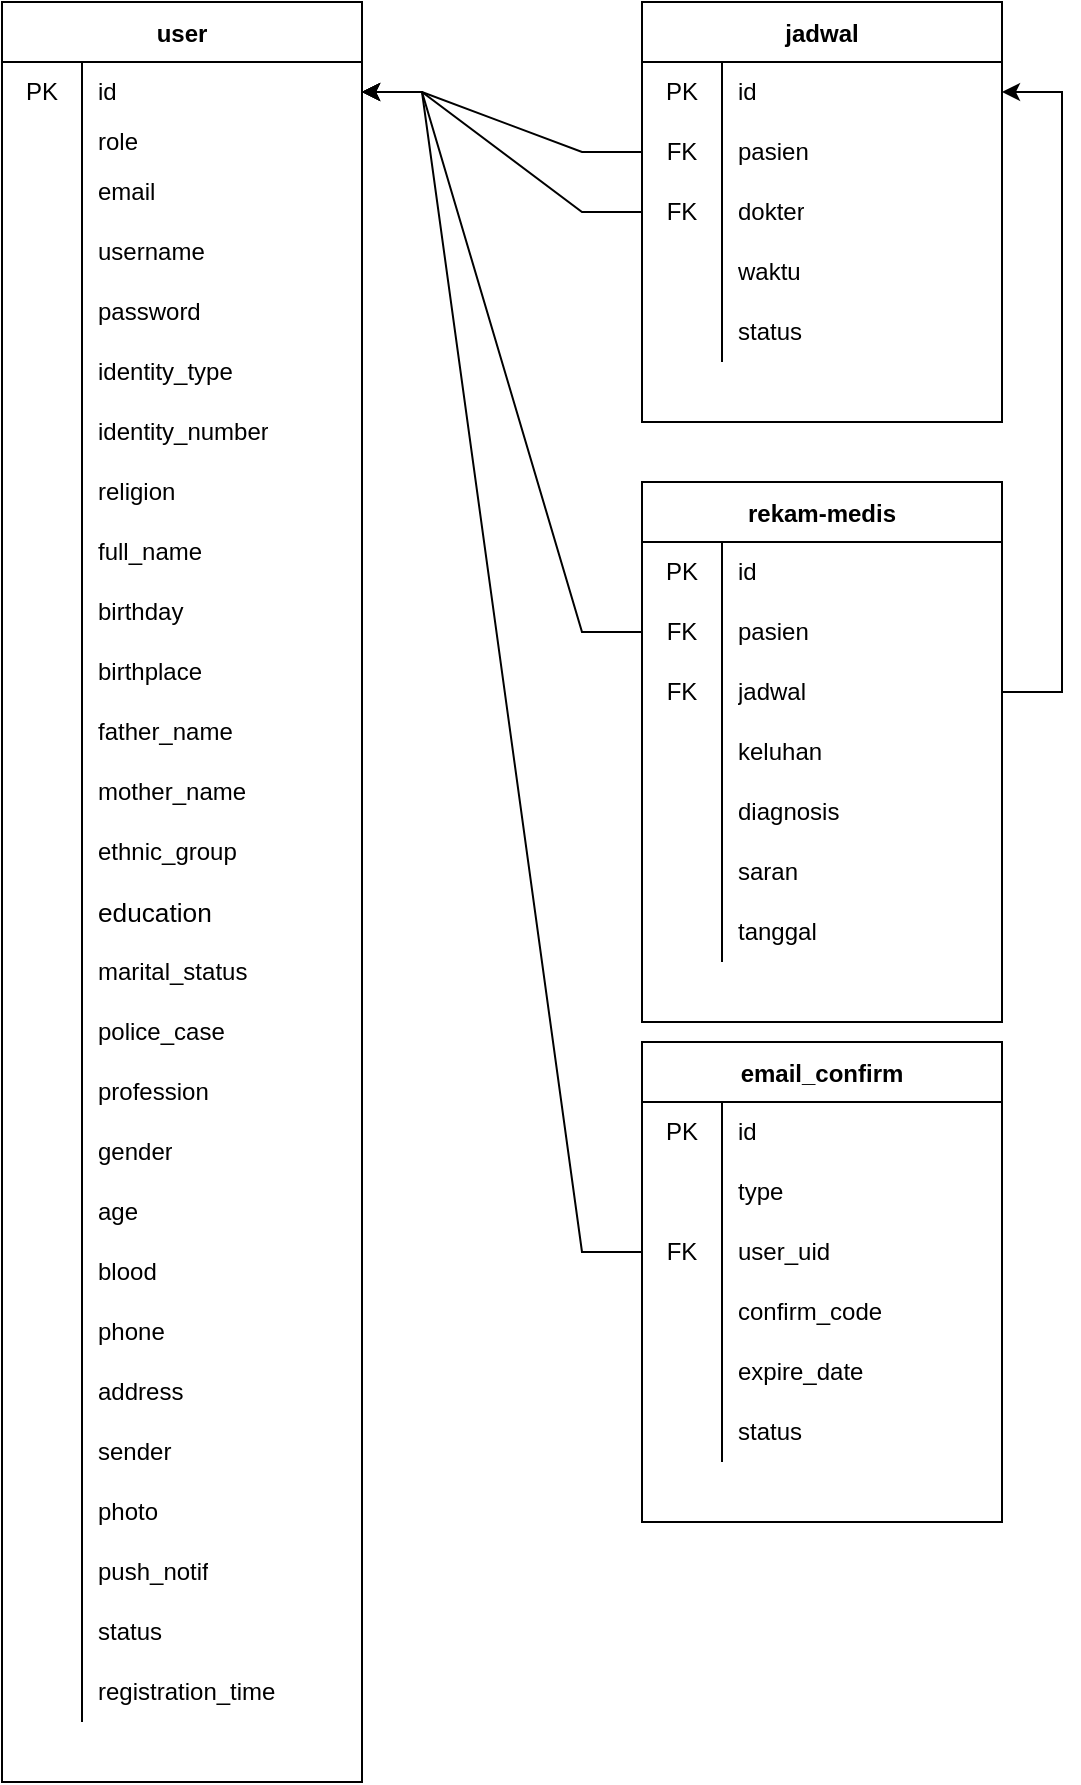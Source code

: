 <mxfile version="16.4.0" type="device"><diagram id="NT12IjGhbpeOeE81mf4J" name="Page-1"><mxGraphModel dx="1021" dy="651" grid="1" gridSize="10" guides="1" tooltips="1" connect="1" arrows="1" fold="1" page="1" pageScale="1" pageWidth="850" pageHeight="1100" math="0" shadow="0"><root><mxCell id="0"/><mxCell id="1" parent="0"/><mxCell id="s1ArPprqVJoDl5aIZQCd-1" value="user" style="shape=table;startSize=30;container=1;collapsible=0;childLayout=tableLayout;fixedRows=1;rowLines=0;fontStyle=1;" vertex="1" parent="1"><mxGeometry x="40" y="40" width="180" height="890" as="geometry"/></mxCell><mxCell id="s1ArPprqVJoDl5aIZQCd-2" value="" style="shape=tableRow;horizontal=0;startSize=0;swimlaneHead=0;swimlaneBody=0;top=0;left=0;bottom=0;right=0;collapsible=0;dropTarget=0;fillColor=none;points=[[0,0.5],[1,0.5]];portConstraint=eastwest;" vertex="1" parent="s1ArPprqVJoDl5aIZQCd-1"><mxGeometry y="30" width="180" height="30" as="geometry"/></mxCell><mxCell id="s1ArPprqVJoDl5aIZQCd-3" value="PK" style="shape=partialRectangle;html=1;whiteSpace=wrap;connectable=0;fillColor=none;top=0;left=0;bottom=0;right=0;overflow=hidden;pointerEvents=1;" vertex="1" parent="s1ArPprqVJoDl5aIZQCd-2"><mxGeometry width="40" height="30" as="geometry"><mxRectangle width="40" height="30" as="alternateBounds"/></mxGeometry></mxCell><mxCell id="s1ArPprqVJoDl5aIZQCd-4" value="id" style="shape=partialRectangle;html=1;whiteSpace=wrap;connectable=0;fillColor=none;top=0;left=0;bottom=0;right=0;align=left;spacingLeft=6;overflow=hidden;" vertex="1" parent="s1ArPprqVJoDl5aIZQCd-2"><mxGeometry x="40" width="140" height="30" as="geometry"><mxRectangle width="140" height="30" as="alternateBounds"/></mxGeometry></mxCell><mxCell id="s1ArPprqVJoDl5aIZQCd-5" value="" style="shape=tableRow;horizontal=0;startSize=0;swimlaneHead=0;swimlaneBody=0;top=0;left=0;bottom=0;right=0;collapsible=0;dropTarget=0;fillColor=none;points=[[0,0.5],[1,0.5]];portConstraint=eastwest;" vertex="1" parent="s1ArPprqVJoDl5aIZQCd-1"><mxGeometry y="60" width="180" height="20" as="geometry"/></mxCell><mxCell id="s1ArPprqVJoDl5aIZQCd-6" value="" style="shape=partialRectangle;html=1;whiteSpace=wrap;connectable=0;fillColor=none;top=0;left=0;bottom=0;right=0;overflow=hidden;" vertex="1" parent="s1ArPprqVJoDl5aIZQCd-5"><mxGeometry width="40" height="20" as="geometry"><mxRectangle width="40" height="20" as="alternateBounds"/></mxGeometry></mxCell><mxCell id="s1ArPprqVJoDl5aIZQCd-7" value="role" style="shape=partialRectangle;html=1;whiteSpace=wrap;connectable=0;fillColor=none;top=0;left=0;bottom=0;right=0;align=left;spacingLeft=6;overflow=hidden;" vertex="1" parent="s1ArPprqVJoDl5aIZQCd-5"><mxGeometry x="40" width="140" height="20" as="geometry"><mxRectangle width="140" height="20" as="alternateBounds"/></mxGeometry></mxCell><mxCell id="s1ArPprqVJoDl5aIZQCd-8" value="" style="shape=tableRow;horizontal=0;startSize=0;swimlaneHead=0;swimlaneBody=0;top=0;left=0;bottom=0;right=0;collapsible=0;dropTarget=0;fillColor=none;points=[[0,0.5],[1,0.5]];portConstraint=eastwest;" vertex="1" parent="s1ArPprqVJoDl5aIZQCd-1"><mxGeometry y="80" width="180" height="30" as="geometry"/></mxCell><mxCell id="s1ArPprqVJoDl5aIZQCd-9" value="" style="shape=partialRectangle;html=1;whiteSpace=wrap;connectable=0;fillColor=none;top=0;left=0;bottom=0;right=0;overflow=hidden;" vertex="1" parent="s1ArPprqVJoDl5aIZQCd-8"><mxGeometry width="40" height="30" as="geometry"><mxRectangle width="40" height="30" as="alternateBounds"/></mxGeometry></mxCell><mxCell id="s1ArPprqVJoDl5aIZQCd-10" value="email" style="shape=partialRectangle;html=1;whiteSpace=wrap;connectable=0;fillColor=none;top=0;left=0;bottom=0;right=0;align=left;spacingLeft=6;overflow=hidden;" vertex="1" parent="s1ArPprqVJoDl5aIZQCd-8"><mxGeometry x="40" width="140" height="30" as="geometry"><mxRectangle width="140" height="30" as="alternateBounds"/></mxGeometry></mxCell><mxCell id="s1ArPprqVJoDl5aIZQCd-11" value="" style="shape=tableRow;horizontal=0;startSize=0;swimlaneHead=0;swimlaneBody=0;top=0;left=0;bottom=0;right=0;collapsible=0;dropTarget=0;fillColor=none;points=[[0,0.5],[1,0.5]];portConstraint=eastwest;" vertex="1" parent="s1ArPprqVJoDl5aIZQCd-1"><mxGeometry y="110" width="180" height="30" as="geometry"/></mxCell><mxCell id="s1ArPprqVJoDl5aIZQCd-12" value="" style="shape=partialRectangle;html=1;whiteSpace=wrap;connectable=0;fillColor=none;top=0;left=0;bottom=0;right=0;overflow=hidden;" vertex="1" parent="s1ArPprqVJoDl5aIZQCd-11"><mxGeometry width="40" height="30" as="geometry"><mxRectangle width="40" height="30" as="alternateBounds"/></mxGeometry></mxCell><mxCell id="s1ArPprqVJoDl5aIZQCd-13" value="username" style="shape=partialRectangle;html=1;whiteSpace=wrap;connectable=0;fillColor=none;top=0;left=0;bottom=0;right=0;align=left;spacingLeft=6;overflow=hidden;" vertex="1" parent="s1ArPprqVJoDl5aIZQCd-11"><mxGeometry x="40" width="140" height="30" as="geometry"><mxRectangle width="140" height="30" as="alternateBounds"/></mxGeometry></mxCell><mxCell id="s1ArPprqVJoDl5aIZQCd-14" value="" style="shape=tableRow;horizontal=0;startSize=0;swimlaneHead=0;swimlaneBody=0;top=0;left=0;bottom=0;right=0;collapsible=0;dropTarget=0;fillColor=none;points=[[0,0.5],[1,0.5]];portConstraint=eastwest;" vertex="1" parent="s1ArPprqVJoDl5aIZQCd-1"><mxGeometry y="140" width="180" height="30" as="geometry"/></mxCell><mxCell id="s1ArPprqVJoDl5aIZQCd-15" value="" style="shape=partialRectangle;html=1;whiteSpace=wrap;connectable=0;fillColor=none;top=0;left=0;bottom=0;right=0;overflow=hidden;" vertex="1" parent="s1ArPprqVJoDl5aIZQCd-14"><mxGeometry width="40" height="30" as="geometry"><mxRectangle width="40" height="30" as="alternateBounds"/></mxGeometry></mxCell><mxCell id="s1ArPprqVJoDl5aIZQCd-16" value="password" style="shape=partialRectangle;html=1;whiteSpace=wrap;connectable=0;fillColor=none;top=0;left=0;bottom=0;right=0;align=left;spacingLeft=6;overflow=hidden;" vertex="1" parent="s1ArPprqVJoDl5aIZQCd-14"><mxGeometry x="40" width="140" height="30" as="geometry"><mxRectangle width="140" height="30" as="alternateBounds"/></mxGeometry></mxCell><mxCell id="s1ArPprqVJoDl5aIZQCd-17" value="" style="shape=tableRow;horizontal=0;startSize=0;swimlaneHead=0;swimlaneBody=0;top=0;left=0;bottom=0;right=0;collapsible=0;dropTarget=0;fillColor=none;points=[[0,0.5],[1,0.5]];portConstraint=eastwest;" vertex="1" parent="s1ArPprqVJoDl5aIZQCd-1"><mxGeometry y="170" width="180" height="30" as="geometry"/></mxCell><mxCell id="s1ArPprqVJoDl5aIZQCd-18" value="" style="shape=partialRectangle;html=1;whiteSpace=wrap;connectable=0;fillColor=none;top=0;left=0;bottom=0;right=0;overflow=hidden;" vertex="1" parent="s1ArPprqVJoDl5aIZQCd-17"><mxGeometry width="40" height="30" as="geometry"><mxRectangle width="40" height="30" as="alternateBounds"/></mxGeometry></mxCell><mxCell id="s1ArPprqVJoDl5aIZQCd-19" value="identity_type" style="shape=partialRectangle;html=1;whiteSpace=wrap;connectable=0;fillColor=none;top=0;left=0;bottom=0;right=0;align=left;spacingLeft=6;overflow=hidden;" vertex="1" parent="s1ArPprqVJoDl5aIZQCd-17"><mxGeometry x="40" width="140" height="30" as="geometry"><mxRectangle width="140" height="30" as="alternateBounds"/></mxGeometry></mxCell><mxCell id="s1ArPprqVJoDl5aIZQCd-20" value="" style="shape=tableRow;horizontal=0;startSize=0;swimlaneHead=0;swimlaneBody=0;top=0;left=0;bottom=0;right=0;collapsible=0;dropTarget=0;fillColor=none;points=[[0,0.5],[1,0.5]];portConstraint=eastwest;" vertex="1" parent="s1ArPprqVJoDl5aIZQCd-1"><mxGeometry y="200" width="180" height="30" as="geometry"/></mxCell><mxCell id="s1ArPprqVJoDl5aIZQCd-21" value="" style="shape=partialRectangle;html=1;whiteSpace=wrap;connectable=0;fillColor=none;top=0;left=0;bottom=0;right=0;overflow=hidden;" vertex="1" parent="s1ArPprqVJoDl5aIZQCd-20"><mxGeometry width="40" height="30" as="geometry"><mxRectangle width="40" height="30" as="alternateBounds"/></mxGeometry></mxCell><mxCell id="s1ArPprqVJoDl5aIZQCd-22" value="identity_number" style="shape=partialRectangle;html=1;whiteSpace=wrap;connectable=0;fillColor=none;top=0;left=0;bottom=0;right=0;align=left;spacingLeft=6;overflow=hidden;" vertex="1" parent="s1ArPprqVJoDl5aIZQCd-20"><mxGeometry x="40" width="140" height="30" as="geometry"><mxRectangle width="140" height="30" as="alternateBounds"/></mxGeometry></mxCell><mxCell id="s1ArPprqVJoDl5aIZQCd-23" value="" style="shape=tableRow;horizontal=0;startSize=0;swimlaneHead=0;swimlaneBody=0;top=0;left=0;bottom=0;right=0;collapsible=0;dropTarget=0;fillColor=none;points=[[0,0.5],[1,0.5]];portConstraint=eastwest;" vertex="1" parent="s1ArPprqVJoDl5aIZQCd-1"><mxGeometry y="230" width="180" height="30" as="geometry"/></mxCell><mxCell id="s1ArPprqVJoDl5aIZQCd-24" value="" style="shape=partialRectangle;html=1;whiteSpace=wrap;connectable=0;fillColor=none;top=0;left=0;bottom=0;right=0;overflow=hidden;" vertex="1" parent="s1ArPprqVJoDl5aIZQCd-23"><mxGeometry width="40" height="30" as="geometry"><mxRectangle width="40" height="30" as="alternateBounds"/></mxGeometry></mxCell><mxCell id="s1ArPprqVJoDl5aIZQCd-25" value="religion" style="shape=partialRectangle;html=1;whiteSpace=wrap;connectable=0;fillColor=none;top=0;left=0;bottom=0;right=0;align=left;spacingLeft=6;overflow=hidden;" vertex="1" parent="s1ArPprqVJoDl5aIZQCd-23"><mxGeometry x="40" width="140" height="30" as="geometry"><mxRectangle width="140" height="30" as="alternateBounds"/></mxGeometry></mxCell><mxCell id="s1ArPprqVJoDl5aIZQCd-26" value="" style="shape=tableRow;horizontal=0;startSize=0;swimlaneHead=0;swimlaneBody=0;top=0;left=0;bottom=0;right=0;collapsible=0;dropTarget=0;fillColor=none;points=[[0,0.5],[1,0.5]];portConstraint=eastwest;" vertex="1" parent="s1ArPprqVJoDl5aIZQCd-1"><mxGeometry y="260" width="180" height="30" as="geometry"/></mxCell><mxCell id="s1ArPprqVJoDl5aIZQCd-27" value="" style="shape=partialRectangle;html=1;whiteSpace=wrap;connectable=0;fillColor=none;top=0;left=0;bottom=0;right=0;overflow=hidden;" vertex="1" parent="s1ArPprqVJoDl5aIZQCd-26"><mxGeometry width="40" height="30" as="geometry"><mxRectangle width="40" height="30" as="alternateBounds"/></mxGeometry></mxCell><mxCell id="s1ArPprqVJoDl5aIZQCd-28" value="full_name" style="shape=partialRectangle;html=1;whiteSpace=wrap;connectable=0;fillColor=none;top=0;left=0;bottom=0;right=0;align=left;spacingLeft=6;overflow=hidden;" vertex="1" parent="s1ArPprqVJoDl5aIZQCd-26"><mxGeometry x="40" width="140" height="30" as="geometry"><mxRectangle width="140" height="30" as="alternateBounds"/></mxGeometry></mxCell><mxCell id="s1ArPprqVJoDl5aIZQCd-29" value="" style="shape=tableRow;horizontal=0;startSize=0;swimlaneHead=0;swimlaneBody=0;top=0;left=0;bottom=0;right=0;collapsible=0;dropTarget=0;fillColor=none;points=[[0,0.5],[1,0.5]];portConstraint=eastwest;" vertex="1" parent="s1ArPprqVJoDl5aIZQCd-1"><mxGeometry y="290" width="180" height="30" as="geometry"/></mxCell><mxCell id="s1ArPprqVJoDl5aIZQCd-30" value="" style="shape=partialRectangle;html=1;whiteSpace=wrap;connectable=0;fillColor=none;top=0;left=0;bottom=0;right=0;overflow=hidden;" vertex="1" parent="s1ArPprqVJoDl5aIZQCd-29"><mxGeometry width="40" height="30" as="geometry"><mxRectangle width="40" height="30" as="alternateBounds"/></mxGeometry></mxCell><mxCell id="s1ArPprqVJoDl5aIZQCd-31" value="birthday" style="shape=partialRectangle;html=1;whiteSpace=wrap;connectable=0;fillColor=none;top=0;left=0;bottom=0;right=0;align=left;spacingLeft=6;overflow=hidden;" vertex="1" parent="s1ArPprqVJoDl5aIZQCd-29"><mxGeometry x="40" width="140" height="30" as="geometry"><mxRectangle width="140" height="30" as="alternateBounds"/></mxGeometry></mxCell><mxCell id="s1ArPprqVJoDl5aIZQCd-32" value="" style="shape=tableRow;horizontal=0;startSize=0;swimlaneHead=0;swimlaneBody=0;top=0;left=0;bottom=0;right=0;collapsible=0;dropTarget=0;fillColor=none;points=[[0,0.5],[1,0.5]];portConstraint=eastwest;" vertex="1" parent="s1ArPprqVJoDl5aIZQCd-1"><mxGeometry y="320" width="180" height="30" as="geometry"/></mxCell><mxCell id="s1ArPprqVJoDl5aIZQCd-33" value="" style="shape=partialRectangle;html=1;whiteSpace=wrap;connectable=0;fillColor=none;top=0;left=0;bottom=0;right=0;overflow=hidden;" vertex="1" parent="s1ArPprqVJoDl5aIZQCd-32"><mxGeometry width="40" height="30" as="geometry"><mxRectangle width="40" height="30" as="alternateBounds"/></mxGeometry></mxCell><mxCell id="s1ArPprqVJoDl5aIZQCd-34" value="birthplace" style="shape=partialRectangle;html=1;whiteSpace=wrap;connectable=0;fillColor=none;top=0;left=0;bottom=0;right=0;align=left;spacingLeft=6;overflow=hidden;" vertex="1" parent="s1ArPprqVJoDl5aIZQCd-32"><mxGeometry x="40" width="140" height="30" as="geometry"><mxRectangle width="140" height="30" as="alternateBounds"/></mxGeometry></mxCell><mxCell id="s1ArPprqVJoDl5aIZQCd-35" value="" style="shape=tableRow;horizontal=0;startSize=0;swimlaneHead=0;swimlaneBody=0;top=0;left=0;bottom=0;right=0;collapsible=0;dropTarget=0;fillColor=none;points=[[0,0.5],[1,0.5]];portConstraint=eastwest;" vertex="1" parent="s1ArPprqVJoDl5aIZQCd-1"><mxGeometry y="350" width="180" height="30" as="geometry"/></mxCell><mxCell id="s1ArPprqVJoDl5aIZQCd-36" value="" style="shape=partialRectangle;html=1;whiteSpace=wrap;connectable=0;fillColor=none;top=0;left=0;bottom=0;right=0;overflow=hidden;" vertex="1" parent="s1ArPprqVJoDl5aIZQCd-35"><mxGeometry width="40" height="30" as="geometry"><mxRectangle width="40" height="30" as="alternateBounds"/></mxGeometry></mxCell><mxCell id="s1ArPprqVJoDl5aIZQCd-37" value="father_name" style="shape=partialRectangle;html=1;whiteSpace=wrap;connectable=0;fillColor=none;top=0;left=0;bottom=0;right=0;align=left;spacingLeft=6;overflow=hidden;" vertex="1" parent="s1ArPprqVJoDl5aIZQCd-35"><mxGeometry x="40" width="140" height="30" as="geometry"><mxRectangle width="140" height="30" as="alternateBounds"/></mxGeometry></mxCell><mxCell id="s1ArPprqVJoDl5aIZQCd-38" value="" style="shape=tableRow;horizontal=0;startSize=0;swimlaneHead=0;swimlaneBody=0;top=0;left=0;bottom=0;right=0;collapsible=0;dropTarget=0;fillColor=none;points=[[0,0.5],[1,0.5]];portConstraint=eastwest;" vertex="1" parent="s1ArPprqVJoDl5aIZQCd-1"><mxGeometry y="380" width="180" height="30" as="geometry"/></mxCell><mxCell id="s1ArPprqVJoDl5aIZQCd-39" value="" style="shape=partialRectangle;html=1;whiteSpace=wrap;connectable=0;fillColor=none;top=0;left=0;bottom=0;right=0;overflow=hidden;" vertex="1" parent="s1ArPprqVJoDl5aIZQCd-38"><mxGeometry width="40" height="30" as="geometry"><mxRectangle width="40" height="30" as="alternateBounds"/></mxGeometry></mxCell><mxCell id="s1ArPprqVJoDl5aIZQCd-40" value="mother_name" style="shape=partialRectangle;html=1;whiteSpace=wrap;connectable=0;fillColor=none;top=0;left=0;bottom=0;right=0;align=left;spacingLeft=6;overflow=hidden;" vertex="1" parent="s1ArPprqVJoDl5aIZQCd-38"><mxGeometry x="40" width="140" height="30" as="geometry"><mxRectangle width="140" height="30" as="alternateBounds"/></mxGeometry></mxCell><mxCell id="s1ArPprqVJoDl5aIZQCd-41" value="" style="shape=tableRow;horizontal=0;startSize=0;swimlaneHead=0;swimlaneBody=0;top=0;left=0;bottom=0;right=0;collapsible=0;dropTarget=0;fillColor=none;points=[[0,0.5],[1,0.5]];portConstraint=eastwest;" vertex="1" parent="s1ArPprqVJoDl5aIZQCd-1"><mxGeometry y="410" width="180" height="30" as="geometry"/></mxCell><mxCell id="s1ArPprqVJoDl5aIZQCd-42" value="" style="shape=partialRectangle;html=1;whiteSpace=wrap;connectable=0;fillColor=none;top=0;left=0;bottom=0;right=0;overflow=hidden;" vertex="1" parent="s1ArPprqVJoDl5aIZQCd-41"><mxGeometry width="40" height="30" as="geometry"><mxRectangle width="40" height="30" as="alternateBounds"/></mxGeometry></mxCell><mxCell id="s1ArPprqVJoDl5aIZQCd-43" value="ethnic_group" style="shape=partialRectangle;html=1;whiteSpace=wrap;connectable=0;fillColor=none;top=0;left=0;bottom=0;right=0;align=left;spacingLeft=6;overflow=hidden;" vertex="1" parent="s1ArPprqVJoDl5aIZQCd-41"><mxGeometry x="40" width="140" height="30" as="geometry"><mxRectangle width="140" height="30" as="alternateBounds"/></mxGeometry></mxCell><mxCell id="s1ArPprqVJoDl5aIZQCd-142" value="" style="shape=tableRow;horizontal=0;startSize=0;swimlaneHead=0;swimlaneBody=0;top=0;left=0;bottom=0;right=0;collapsible=0;dropTarget=0;fillColor=none;points=[[0,0.5],[1,0.5]];portConstraint=eastwest;" vertex="1" parent="s1ArPprqVJoDl5aIZQCd-1"><mxGeometry y="440" width="180" height="30" as="geometry"/></mxCell><mxCell id="s1ArPprqVJoDl5aIZQCd-143" value="" style="shape=partialRectangle;html=1;whiteSpace=wrap;connectable=0;fillColor=none;top=0;left=0;bottom=0;right=0;overflow=hidden;" vertex="1" parent="s1ArPprqVJoDl5aIZQCd-142"><mxGeometry width="40" height="30" as="geometry"><mxRectangle width="40" height="30" as="alternateBounds"/></mxGeometry></mxCell><mxCell id="s1ArPprqVJoDl5aIZQCd-144" value="&lt;font face=&quot;sans-serif&quot;&gt;&lt;span style=&quot;font-size: 13.12px&quot;&gt;education&lt;/span&gt;&lt;/font&gt;" style="shape=partialRectangle;html=1;whiteSpace=wrap;connectable=0;fillColor=none;top=0;left=0;bottom=0;right=0;align=left;spacingLeft=6;overflow=hidden;fontStyle=0" vertex="1" parent="s1ArPprqVJoDl5aIZQCd-142"><mxGeometry x="40" width="140" height="30" as="geometry"><mxRectangle width="140" height="30" as="alternateBounds"/></mxGeometry></mxCell><mxCell id="s1ArPprqVJoDl5aIZQCd-44" value="" style="shape=tableRow;horizontal=0;startSize=0;swimlaneHead=0;swimlaneBody=0;top=0;left=0;bottom=0;right=0;collapsible=0;dropTarget=0;fillColor=none;points=[[0,0.5],[1,0.5]];portConstraint=eastwest;" vertex="1" parent="s1ArPprqVJoDl5aIZQCd-1"><mxGeometry y="470" width="180" height="30" as="geometry"/></mxCell><mxCell id="s1ArPprqVJoDl5aIZQCd-45" value="" style="shape=partialRectangle;html=1;whiteSpace=wrap;connectable=0;fillColor=none;top=0;left=0;bottom=0;right=0;overflow=hidden;" vertex="1" parent="s1ArPprqVJoDl5aIZQCd-44"><mxGeometry width="40" height="30" as="geometry"><mxRectangle width="40" height="30" as="alternateBounds"/></mxGeometry></mxCell><mxCell id="s1ArPprqVJoDl5aIZQCd-46" value="marital_status" style="shape=partialRectangle;html=1;whiteSpace=wrap;connectable=0;fillColor=none;top=0;left=0;bottom=0;right=0;align=left;spacingLeft=6;overflow=hidden;" vertex="1" parent="s1ArPprqVJoDl5aIZQCd-44"><mxGeometry x="40" width="140" height="30" as="geometry"><mxRectangle width="140" height="30" as="alternateBounds"/></mxGeometry></mxCell><mxCell id="s1ArPprqVJoDl5aIZQCd-47" value="" style="shape=tableRow;horizontal=0;startSize=0;swimlaneHead=0;swimlaneBody=0;top=0;left=0;bottom=0;right=0;collapsible=0;dropTarget=0;fillColor=none;points=[[0,0.5],[1,0.5]];portConstraint=eastwest;" vertex="1" parent="s1ArPprqVJoDl5aIZQCd-1"><mxGeometry y="500" width="180" height="30" as="geometry"/></mxCell><mxCell id="s1ArPprqVJoDl5aIZQCd-48" value="" style="shape=partialRectangle;html=1;whiteSpace=wrap;connectable=0;fillColor=none;top=0;left=0;bottom=0;right=0;overflow=hidden;" vertex="1" parent="s1ArPprqVJoDl5aIZQCd-47"><mxGeometry width="40" height="30" as="geometry"><mxRectangle width="40" height="30" as="alternateBounds"/></mxGeometry></mxCell><mxCell id="s1ArPprqVJoDl5aIZQCd-49" value="police_case" style="shape=partialRectangle;html=1;whiteSpace=wrap;connectable=0;fillColor=none;top=0;left=0;bottom=0;right=0;align=left;spacingLeft=6;overflow=hidden;" vertex="1" parent="s1ArPprqVJoDl5aIZQCd-47"><mxGeometry x="40" width="140" height="30" as="geometry"><mxRectangle width="140" height="30" as="alternateBounds"/></mxGeometry></mxCell><mxCell id="s1ArPprqVJoDl5aIZQCd-50" value="" style="shape=tableRow;horizontal=0;startSize=0;swimlaneHead=0;swimlaneBody=0;top=0;left=0;bottom=0;right=0;collapsible=0;dropTarget=0;fillColor=none;points=[[0,0.5],[1,0.5]];portConstraint=eastwest;" vertex="1" parent="s1ArPprqVJoDl5aIZQCd-1"><mxGeometry y="530" width="180" height="30" as="geometry"/></mxCell><mxCell id="s1ArPprqVJoDl5aIZQCd-51" value="" style="shape=partialRectangle;html=1;whiteSpace=wrap;connectable=0;fillColor=none;top=0;left=0;bottom=0;right=0;overflow=hidden;" vertex="1" parent="s1ArPprqVJoDl5aIZQCd-50"><mxGeometry width="40" height="30" as="geometry"><mxRectangle width="40" height="30" as="alternateBounds"/></mxGeometry></mxCell><mxCell id="s1ArPprqVJoDl5aIZQCd-52" value="profession" style="shape=partialRectangle;html=1;whiteSpace=wrap;connectable=0;fillColor=none;top=0;left=0;bottom=0;right=0;align=left;spacingLeft=6;overflow=hidden;" vertex="1" parent="s1ArPprqVJoDl5aIZQCd-50"><mxGeometry x="40" width="140" height="30" as="geometry"><mxRectangle width="140" height="30" as="alternateBounds"/></mxGeometry></mxCell><mxCell id="s1ArPprqVJoDl5aIZQCd-53" value="" style="shape=tableRow;horizontal=0;startSize=0;swimlaneHead=0;swimlaneBody=0;top=0;left=0;bottom=0;right=0;collapsible=0;dropTarget=0;fillColor=none;points=[[0,0.5],[1,0.5]];portConstraint=eastwest;" vertex="1" parent="s1ArPprqVJoDl5aIZQCd-1"><mxGeometry y="560" width="180" height="30" as="geometry"/></mxCell><mxCell id="s1ArPprqVJoDl5aIZQCd-54" value="" style="shape=partialRectangle;html=1;whiteSpace=wrap;connectable=0;fillColor=none;top=0;left=0;bottom=0;right=0;overflow=hidden;" vertex="1" parent="s1ArPprqVJoDl5aIZQCd-53"><mxGeometry width="40" height="30" as="geometry"><mxRectangle width="40" height="30" as="alternateBounds"/></mxGeometry></mxCell><mxCell id="s1ArPprqVJoDl5aIZQCd-55" value="gender" style="shape=partialRectangle;html=1;whiteSpace=wrap;connectable=0;fillColor=none;top=0;left=0;bottom=0;right=0;align=left;spacingLeft=6;overflow=hidden;" vertex="1" parent="s1ArPprqVJoDl5aIZQCd-53"><mxGeometry x="40" width="140" height="30" as="geometry"><mxRectangle width="140" height="30" as="alternateBounds"/></mxGeometry></mxCell><mxCell id="s1ArPprqVJoDl5aIZQCd-56" value="" style="shape=tableRow;horizontal=0;startSize=0;swimlaneHead=0;swimlaneBody=0;top=0;left=0;bottom=0;right=0;collapsible=0;dropTarget=0;fillColor=none;points=[[0,0.5],[1,0.5]];portConstraint=eastwest;" vertex="1" parent="s1ArPprqVJoDl5aIZQCd-1"><mxGeometry y="590" width="180" height="30" as="geometry"/></mxCell><mxCell id="s1ArPprqVJoDl5aIZQCd-57" value="" style="shape=partialRectangle;html=1;whiteSpace=wrap;connectable=0;fillColor=none;top=0;left=0;bottom=0;right=0;overflow=hidden;" vertex="1" parent="s1ArPprqVJoDl5aIZQCd-56"><mxGeometry width="40" height="30" as="geometry"><mxRectangle width="40" height="30" as="alternateBounds"/></mxGeometry></mxCell><mxCell id="s1ArPprqVJoDl5aIZQCd-58" value="age" style="shape=partialRectangle;html=1;whiteSpace=wrap;connectable=0;fillColor=none;top=0;left=0;bottom=0;right=0;align=left;spacingLeft=6;overflow=hidden;" vertex="1" parent="s1ArPprqVJoDl5aIZQCd-56"><mxGeometry x="40" width="140" height="30" as="geometry"><mxRectangle width="140" height="30" as="alternateBounds"/></mxGeometry></mxCell><mxCell id="s1ArPprqVJoDl5aIZQCd-59" value="" style="shape=tableRow;horizontal=0;startSize=0;swimlaneHead=0;swimlaneBody=0;top=0;left=0;bottom=0;right=0;collapsible=0;dropTarget=0;fillColor=none;points=[[0,0.5],[1,0.5]];portConstraint=eastwest;" vertex="1" parent="s1ArPprqVJoDl5aIZQCd-1"><mxGeometry y="620" width="180" height="30" as="geometry"/></mxCell><mxCell id="s1ArPprqVJoDl5aIZQCd-60" value="" style="shape=partialRectangle;html=1;whiteSpace=wrap;connectable=0;fillColor=none;top=0;left=0;bottom=0;right=0;overflow=hidden;" vertex="1" parent="s1ArPprqVJoDl5aIZQCd-59"><mxGeometry width="40" height="30" as="geometry"><mxRectangle width="40" height="30" as="alternateBounds"/></mxGeometry></mxCell><mxCell id="s1ArPprqVJoDl5aIZQCd-61" value="blood" style="shape=partialRectangle;html=1;whiteSpace=wrap;connectable=0;fillColor=none;top=0;left=0;bottom=0;right=0;align=left;spacingLeft=6;overflow=hidden;" vertex="1" parent="s1ArPprqVJoDl5aIZQCd-59"><mxGeometry x="40" width="140" height="30" as="geometry"><mxRectangle width="140" height="30" as="alternateBounds"/></mxGeometry></mxCell><mxCell id="s1ArPprqVJoDl5aIZQCd-62" value="" style="shape=tableRow;horizontal=0;startSize=0;swimlaneHead=0;swimlaneBody=0;top=0;left=0;bottom=0;right=0;collapsible=0;dropTarget=0;fillColor=none;points=[[0,0.5],[1,0.5]];portConstraint=eastwest;" vertex="1" parent="s1ArPprqVJoDl5aIZQCd-1"><mxGeometry y="650" width="180" height="30" as="geometry"/></mxCell><mxCell id="s1ArPprqVJoDl5aIZQCd-63" value="" style="shape=partialRectangle;html=1;whiteSpace=wrap;connectable=0;fillColor=none;top=0;left=0;bottom=0;right=0;overflow=hidden;" vertex="1" parent="s1ArPprqVJoDl5aIZQCd-62"><mxGeometry width="40" height="30" as="geometry"><mxRectangle width="40" height="30" as="alternateBounds"/></mxGeometry></mxCell><mxCell id="s1ArPprqVJoDl5aIZQCd-64" value="phone" style="shape=partialRectangle;html=1;whiteSpace=wrap;connectable=0;fillColor=none;top=0;left=0;bottom=0;right=0;align=left;spacingLeft=6;overflow=hidden;" vertex="1" parent="s1ArPprqVJoDl5aIZQCd-62"><mxGeometry x="40" width="140" height="30" as="geometry"><mxRectangle width="140" height="30" as="alternateBounds"/></mxGeometry></mxCell><mxCell id="s1ArPprqVJoDl5aIZQCd-65" value="" style="shape=tableRow;horizontal=0;startSize=0;swimlaneHead=0;swimlaneBody=0;top=0;left=0;bottom=0;right=0;collapsible=0;dropTarget=0;fillColor=none;points=[[0,0.5],[1,0.5]];portConstraint=eastwest;" vertex="1" parent="s1ArPprqVJoDl5aIZQCd-1"><mxGeometry y="680" width="180" height="30" as="geometry"/></mxCell><mxCell id="s1ArPprqVJoDl5aIZQCd-66" value="" style="shape=partialRectangle;html=1;whiteSpace=wrap;connectable=0;fillColor=none;top=0;left=0;bottom=0;right=0;overflow=hidden;" vertex="1" parent="s1ArPprqVJoDl5aIZQCd-65"><mxGeometry width="40" height="30" as="geometry"><mxRectangle width="40" height="30" as="alternateBounds"/></mxGeometry></mxCell><mxCell id="s1ArPprqVJoDl5aIZQCd-67" value="address" style="shape=partialRectangle;html=1;whiteSpace=wrap;connectable=0;fillColor=none;top=0;left=0;bottom=0;right=0;align=left;spacingLeft=6;overflow=hidden;" vertex="1" parent="s1ArPprqVJoDl5aIZQCd-65"><mxGeometry x="40" width="140" height="30" as="geometry"><mxRectangle width="140" height="30" as="alternateBounds"/></mxGeometry></mxCell><mxCell id="s1ArPprqVJoDl5aIZQCd-68" value="" style="shape=tableRow;horizontal=0;startSize=0;swimlaneHead=0;swimlaneBody=0;top=0;left=0;bottom=0;right=0;collapsible=0;dropTarget=0;fillColor=none;points=[[0,0.5],[1,0.5]];portConstraint=eastwest;" vertex="1" parent="s1ArPprqVJoDl5aIZQCd-1"><mxGeometry y="710" width="180" height="30" as="geometry"/></mxCell><mxCell id="s1ArPprqVJoDl5aIZQCd-69" value="" style="shape=partialRectangle;html=1;whiteSpace=wrap;connectable=0;fillColor=none;top=0;left=0;bottom=0;right=0;overflow=hidden;" vertex="1" parent="s1ArPprqVJoDl5aIZQCd-68"><mxGeometry width="40" height="30" as="geometry"><mxRectangle width="40" height="30" as="alternateBounds"/></mxGeometry></mxCell><mxCell id="s1ArPprqVJoDl5aIZQCd-70" value="sender" style="shape=partialRectangle;html=1;whiteSpace=wrap;connectable=0;fillColor=none;top=0;left=0;bottom=0;right=0;align=left;spacingLeft=6;overflow=hidden;" vertex="1" parent="s1ArPprqVJoDl5aIZQCd-68"><mxGeometry x="40" width="140" height="30" as="geometry"><mxRectangle width="140" height="30" as="alternateBounds"/></mxGeometry></mxCell><mxCell id="s1ArPprqVJoDl5aIZQCd-71" value="" style="shape=tableRow;horizontal=0;startSize=0;swimlaneHead=0;swimlaneBody=0;top=0;left=0;bottom=0;right=0;collapsible=0;dropTarget=0;fillColor=none;points=[[0,0.5],[1,0.5]];portConstraint=eastwest;" vertex="1" parent="s1ArPprqVJoDl5aIZQCd-1"><mxGeometry y="740" width="180" height="30" as="geometry"/></mxCell><mxCell id="s1ArPprqVJoDl5aIZQCd-72" value="" style="shape=partialRectangle;html=1;whiteSpace=wrap;connectable=0;fillColor=none;top=0;left=0;bottom=0;right=0;overflow=hidden;" vertex="1" parent="s1ArPprqVJoDl5aIZQCd-71"><mxGeometry width="40" height="30" as="geometry"><mxRectangle width="40" height="30" as="alternateBounds"/></mxGeometry></mxCell><mxCell id="s1ArPprqVJoDl5aIZQCd-73" value="photo" style="shape=partialRectangle;html=1;whiteSpace=wrap;connectable=0;fillColor=none;top=0;left=0;bottom=0;right=0;align=left;spacingLeft=6;overflow=hidden;" vertex="1" parent="s1ArPprqVJoDl5aIZQCd-71"><mxGeometry x="40" width="140" height="30" as="geometry"><mxRectangle width="140" height="30" as="alternateBounds"/></mxGeometry></mxCell><mxCell id="s1ArPprqVJoDl5aIZQCd-74" value="" style="shape=tableRow;horizontal=0;startSize=0;swimlaneHead=0;swimlaneBody=0;top=0;left=0;bottom=0;right=0;collapsible=0;dropTarget=0;fillColor=none;points=[[0,0.5],[1,0.5]];portConstraint=eastwest;" vertex="1" parent="s1ArPprqVJoDl5aIZQCd-1"><mxGeometry y="770" width="180" height="30" as="geometry"/></mxCell><mxCell id="s1ArPprqVJoDl5aIZQCd-75" value="" style="shape=partialRectangle;html=1;whiteSpace=wrap;connectable=0;fillColor=none;top=0;left=0;bottom=0;right=0;overflow=hidden;" vertex="1" parent="s1ArPprqVJoDl5aIZQCd-74"><mxGeometry width="40" height="30" as="geometry"><mxRectangle width="40" height="30" as="alternateBounds"/></mxGeometry></mxCell><mxCell id="s1ArPprqVJoDl5aIZQCd-76" value="push_notif" style="shape=partialRectangle;html=1;whiteSpace=wrap;connectable=0;fillColor=none;top=0;left=0;bottom=0;right=0;align=left;spacingLeft=6;overflow=hidden;" vertex="1" parent="s1ArPprqVJoDl5aIZQCd-74"><mxGeometry x="40" width="140" height="30" as="geometry"><mxRectangle width="140" height="30" as="alternateBounds"/></mxGeometry></mxCell><mxCell id="s1ArPprqVJoDl5aIZQCd-77" value="" style="shape=tableRow;horizontal=0;startSize=0;swimlaneHead=0;swimlaneBody=0;top=0;left=0;bottom=0;right=0;collapsible=0;dropTarget=0;fillColor=none;points=[[0,0.5],[1,0.5]];portConstraint=eastwest;" vertex="1" parent="s1ArPprqVJoDl5aIZQCd-1"><mxGeometry y="800" width="180" height="30" as="geometry"/></mxCell><mxCell id="s1ArPprqVJoDl5aIZQCd-78" value="" style="shape=partialRectangle;html=1;whiteSpace=wrap;connectable=0;fillColor=none;top=0;left=0;bottom=0;right=0;overflow=hidden;" vertex="1" parent="s1ArPprqVJoDl5aIZQCd-77"><mxGeometry width="40" height="30" as="geometry"><mxRectangle width="40" height="30" as="alternateBounds"/></mxGeometry></mxCell><mxCell id="s1ArPprqVJoDl5aIZQCd-79" value="status" style="shape=partialRectangle;html=1;whiteSpace=wrap;connectable=0;fillColor=none;top=0;left=0;bottom=0;right=0;align=left;spacingLeft=6;overflow=hidden;" vertex="1" parent="s1ArPprqVJoDl5aIZQCd-77"><mxGeometry x="40" width="140" height="30" as="geometry"><mxRectangle width="140" height="30" as="alternateBounds"/></mxGeometry></mxCell><mxCell id="s1ArPprqVJoDl5aIZQCd-80" value="" style="shape=tableRow;horizontal=0;startSize=0;swimlaneHead=0;swimlaneBody=0;top=0;left=0;bottom=0;right=0;collapsible=0;dropTarget=0;fillColor=none;points=[[0,0.5],[1,0.5]];portConstraint=eastwest;" vertex="1" parent="s1ArPprqVJoDl5aIZQCd-1"><mxGeometry y="830" width="180" height="30" as="geometry"/></mxCell><mxCell id="s1ArPprqVJoDl5aIZQCd-81" value="" style="shape=partialRectangle;html=1;whiteSpace=wrap;connectable=0;fillColor=none;top=0;left=0;bottom=0;right=0;overflow=hidden;" vertex="1" parent="s1ArPprqVJoDl5aIZQCd-80"><mxGeometry width="40" height="30" as="geometry"><mxRectangle width="40" height="30" as="alternateBounds"/></mxGeometry></mxCell><mxCell id="s1ArPprqVJoDl5aIZQCd-82" value="registration_time" style="shape=partialRectangle;html=1;whiteSpace=wrap;connectable=0;fillColor=none;top=0;left=0;bottom=0;right=0;align=left;spacingLeft=6;overflow=hidden;" vertex="1" parent="s1ArPprqVJoDl5aIZQCd-80"><mxGeometry x="40" width="140" height="30" as="geometry"><mxRectangle width="140" height="30" as="alternateBounds"/></mxGeometry></mxCell><mxCell id="s1ArPprqVJoDl5aIZQCd-84" value="rekam-medis" style="shape=table;startSize=30;container=1;collapsible=0;childLayout=tableLayout;fixedRows=1;rowLines=0;fontStyle=1;" vertex="1" parent="1"><mxGeometry x="360" y="280" width="180" height="270" as="geometry"/></mxCell><mxCell id="s1ArPprqVJoDl5aIZQCd-85" value="" style="shape=tableRow;horizontal=0;startSize=0;swimlaneHead=0;swimlaneBody=0;top=0;left=0;bottom=0;right=0;collapsible=0;dropTarget=0;fillColor=none;points=[[0,0.5],[1,0.5]];portConstraint=eastwest;" vertex="1" parent="s1ArPprqVJoDl5aIZQCd-84"><mxGeometry y="30" width="180" height="30" as="geometry"/></mxCell><mxCell id="s1ArPprqVJoDl5aIZQCd-86" value="PK" style="shape=partialRectangle;html=1;whiteSpace=wrap;connectable=0;fillColor=none;top=0;left=0;bottom=0;right=0;overflow=hidden;pointerEvents=1;" vertex="1" parent="s1ArPprqVJoDl5aIZQCd-85"><mxGeometry width="40" height="30" as="geometry"><mxRectangle width="40" height="30" as="alternateBounds"/></mxGeometry></mxCell><mxCell id="s1ArPprqVJoDl5aIZQCd-87" value="id" style="shape=partialRectangle;html=1;whiteSpace=wrap;connectable=0;fillColor=none;top=0;left=0;bottom=0;right=0;align=left;spacingLeft=6;overflow=hidden;" vertex="1" parent="s1ArPprqVJoDl5aIZQCd-85"><mxGeometry x="40" width="140" height="30" as="geometry"><mxRectangle width="140" height="30" as="alternateBounds"/></mxGeometry></mxCell><mxCell id="s1ArPprqVJoDl5aIZQCd-88" value="" style="shape=tableRow;horizontal=0;startSize=0;swimlaneHead=0;swimlaneBody=0;top=0;left=0;bottom=0;right=0;collapsible=0;dropTarget=0;fillColor=none;points=[[0,0.5],[1,0.5]];portConstraint=eastwest;" vertex="1" parent="s1ArPprqVJoDl5aIZQCd-84"><mxGeometry y="60" width="180" height="30" as="geometry"/></mxCell><mxCell id="s1ArPprqVJoDl5aIZQCd-89" value="FK" style="shape=partialRectangle;html=1;whiteSpace=wrap;connectable=0;fillColor=none;top=0;left=0;bottom=0;right=0;overflow=hidden;" vertex="1" parent="s1ArPprqVJoDl5aIZQCd-88"><mxGeometry width="40" height="30" as="geometry"><mxRectangle width="40" height="30" as="alternateBounds"/></mxGeometry></mxCell><mxCell id="s1ArPprqVJoDl5aIZQCd-90" value="pasien" style="shape=partialRectangle;html=1;whiteSpace=wrap;connectable=0;fillColor=none;top=0;left=0;bottom=0;right=0;align=left;spacingLeft=6;overflow=hidden;" vertex="1" parent="s1ArPprqVJoDl5aIZQCd-88"><mxGeometry x="40" width="140" height="30" as="geometry"><mxRectangle width="140" height="30" as="alternateBounds"/></mxGeometry></mxCell><mxCell id="s1ArPprqVJoDl5aIZQCd-91" value="" style="shape=tableRow;horizontal=0;startSize=0;swimlaneHead=0;swimlaneBody=0;top=0;left=0;bottom=0;right=0;collapsible=0;dropTarget=0;fillColor=none;points=[[0,0.5],[1,0.5]];portConstraint=eastwest;" vertex="1" parent="s1ArPprqVJoDl5aIZQCd-84"><mxGeometry y="90" width="180" height="30" as="geometry"/></mxCell><mxCell id="s1ArPprqVJoDl5aIZQCd-92" value="FK" style="shape=partialRectangle;html=1;whiteSpace=wrap;connectable=0;fillColor=none;top=0;left=0;bottom=0;right=0;overflow=hidden;" vertex="1" parent="s1ArPprqVJoDl5aIZQCd-91"><mxGeometry width="40" height="30" as="geometry"><mxRectangle width="40" height="30" as="alternateBounds"/></mxGeometry></mxCell><mxCell id="s1ArPprqVJoDl5aIZQCd-93" value="jadwal" style="shape=partialRectangle;html=1;whiteSpace=wrap;connectable=0;fillColor=none;top=0;left=0;bottom=0;right=0;align=left;spacingLeft=6;overflow=hidden;" vertex="1" parent="s1ArPprqVJoDl5aIZQCd-91"><mxGeometry x="40" width="140" height="30" as="geometry"><mxRectangle width="140" height="30" as="alternateBounds"/></mxGeometry></mxCell><mxCell id="s1ArPprqVJoDl5aIZQCd-94" value="" style="shape=tableRow;horizontal=0;startSize=0;swimlaneHead=0;swimlaneBody=0;top=0;left=0;bottom=0;right=0;collapsible=0;dropTarget=0;fillColor=none;points=[[0,0.5],[1,0.5]];portConstraint=eastwest;" vertex="1" parent="s1ArPprqVJoDl5aIZQCd-84"><mxGeometry y="120" width="180" height="30" as="geometry"/></mxCell><mxCell id="s1ArPprqVJoDl5aIZQCd-95" value="" style="shape=partialRectangle;html=1;whiteSpace=wrap;connectable=0;fillColor=none;top=0;left=0;bottom=0;right=0;overflow=hidden;" vertex="1" parent="s1ArPprqVJoDl5aIZQCd-94"><mxGeometry width="40" height="30" as="geometry"><mxRectangle width="40" height="30" as="alternateBounds"/></mxGeometry></mxCell><mxCell id="s1ArPprqVJoDl5aIZQCd-96" value="keluhan" style="shape=partialRectangle;html=1;whiteSpace=wrap;connectable=0;fillColor=none;top=0;left=0;bottom=0;right=0;align=left;spacingLeft=6;overflow=hidden;" vertex="1" parent="s1ArPprqVJoDl5aIZQCd-94"><mxGeometry x="40" width="140" height="30" as="geometry"><mxRectangle width="140" height="30" as="alternateBounds"/></mxGeometry></mxCell><mxCell id="s1ArPprqVJoDl5aIZQCd-97" value="" style="shape=tableRow;horizontal=0;startSize=0;swimlaneHead=0;swimlaneBody=0;top=0;left=0;bottom=0;right=0;collapsible=0;dropTarget=0;fillColor=none;points=[[0,0.5],[1,0.5]];portConstraint=eastwest;" vertex="1" parent="s1ArPprqVJoDl5aIZQCd-84"><mxGeometry y="150" width="180" height="30" as="geometry"/></mxCell><mxCell id="s1ArPprqVJoDl5aIZQCd-98" value="" style="shape=partialRectangle;html=1;whiteSpace=wrap;connectable=0;fillColor=none;top=0;left=0;bottom=0;right=0;overflow=hidden;" vertex="1" parent="s1ArPprqVJoDl5aIZQCd-97"><mxGeometry width="40" height="30" as="geometry"><mxRectangle width="40" height="30" as="alternateBounds"/></mxGeometry></mxCell><mxCell id="s1ArPprqVJoDl5aIZQCd-99" value="diagnosis" style="shape=partialRectangle;html=1;whiteSpace=wrap;connectable=0;fillColor=none;top=0;left=0;bottom=0;right=0;align=left;spacingLeft=6;overflow=hidden;" vertex="1" parent="s1ArPprqVJoDl5aIZQCd-97"><mxGeometry x="40" width="140" height="30" as="geometry"><mxRectangle width="140" height="30" as="alternateBounds"/></mxGeometry></mxCell><mxCell id="s1ArPprqVJoDl5aIZQCd-100" value="" style="shape=tableRow;horizontal=0;startSize=0;swimlaneHead=0;swimlaneBody=0;top=0;left=0;bottom=0;right=0;collapsible=0;dropTarget=0;fillColor=none;points=[[0,0.5],[1,0.5]];portConstraint=eastwest;" vertex="1" parent="s1ArPprqVJoDl5aIZQCd-84"><mxGeometry y="180" width="180" height="30" as="geometry"/></mxCell><mxCell id="s1ArPprqVJoDl5aIZQCd-101" value="" style="shape=partialRectangle;html=1;whiteSpace=wrap;connectable=0;fillColor=none;top=0;left=0;bottom=0;right=0;overflow=hidden;" vertex="1" parent="s1ArPprqVJoDl5aIZQCd-100"><mxGeometry width="40" height="30" as="geometry"><mxRectangle width="40" height="30" as="alternateBounds"/></mxGeometry></mxCell><mxCell id="s1ArPprqVJoDl5aIZQCd-102" value="saran" style="shape=partialRectangle;html=1;whiteSpace=wrap;connectable=0;fillColor=none;top=0;left=0;bottom=0;right=0;align=left;spacingLeft=6;overflow=hidden;" vertex="1" parent="s1ArPprqVJoDl5aIZQCd-100"><mxGeometry x="40" width="140" height="30" as="geometry"><mxRectangle width="140" height="30" as="alternateBounds"/></mxGeometry></mxCell><mxCell id="s1ArPprqVJoDl5aIZQCd-103" value="" style="shape=tableRow;horizontal=0;startSize=0;swimlaneHead=0;swimlaneBody=0;top=0;left=0;bottom=0;right=0;collapsible=0;dropTarget=0;fillColor=none;points=[[0,0.5],[1,0.5]];portConstraint=eastwest;" vertex="1" parent="s1ArPprqVJoDl5aIZQCd-84"><mxGeometry y="210" width="180" height="30" as="geometry"/></mxCell><mxCell id="s1ArPprqVJoDl5aIZQCd-104" value="" style="shape=partialRectangle;html=1;whiteSpace=wrap;connectable=0;fillColor=none;top=0;left=0;bottom=0;right=0;overflow=hidden;" vertex="1" parent="s1ArPprqVJoDl5aIZQCd-103"><mxGeometry width="40" height="30" as="geometry"><mxRectangle width="40" height="30" as="alternateBounds"/></mxGeometry></mxCell><mxCell id="s1ArPprqVJoDl5aIZQCd-105" value="tanggal" style="shape=partialRectangle;html=1;whiteSpace=wrap;connectable=0;fillColor=none;top=0;left=0;bottom=0;right=0;align=left;spacingLeft=6;overflow=hidden;" vertex="1" parent="s1ArPprqVJoDl5aIZQCd-103"><mxGeometry x="40" width="140" height="30" as="geometry"><mxRectangle width="140" height="30" as="alternateBounds"/></mxGeometry></mxCell><mxCell id="s1ArPprqVJoDl5aIZQCd-106" value="jadwal" style="shape=table;startSize=30;container=1;collapsible=0;childLayout=tableLayout;fixedRows=1;rowLines=0;fontStyle=1;" vertex="1" parent="1"><mxGeometry x="360" y="40" width="180" height="210" as="geometry"/></mxCell><mxCell id="s1ArPprqVJoDl5aIZQCd-107" value="" style="shape=tableRow;horizontal=0;startSize=0;swimlaneHead=0;swimlaneBody=0;top=0;left=0;bottom=0;right=0;collapsible=0;dropTarget=0;fillColor=none;points=[[0,0.5],[1,0.5]];portConstraint=eastwest;" vertex="1" parent="s1ArPprqVJoDl5aIZQCd-106"><mxGeometry y="30" width="180" height="30" as="geometry"/></mxCell><mxCell id="s1ArPprqVJoDl5aIZQCd-108" value="PK" style="shape=partialRectangle;html=1;whiteSpace=wrap;connectable=0;fillColor=none;top=0;left=0;bottom=0;right=0;overflow=hidden;pointerEvents=1;" vertex="1" parent="s1ArPprqVJoDl5aIZQCd-107"><mxGeometry width="40" height="30" as="geometry"><mxRectangle width="40" height="30" as="alternateBounds"/></mxGeometry></mxCell><mxCell id="s1ArPprqVJoDl5aIZQCd-109" value="id" style="shape=partialRectangle;html=1;whiteSpace=wrap;connectable=0;fillColor=none;top=0;left=0;bottom=0;right=0;align=left;spacingLeft=6;overflow=hidden;" vertex="1" parent="s1ArPprqVJoDl5aIZQCd-107"><mxGeometry x="40" width="140" height="30" as="geometry"><mxRectangle width="140" height="30" as="alternateBounds"/></mxGeometry></mxCell><mxCell id="s1ArPprqVJoDl5aIZQCd-110" value="" style="shape=tableRow;horizontal=0;startSize=0;swimlaneHead=0;swimlaneBody=0;top=0;left=0;bottom=0;right=0;collapsible=0;dropTarget=0;fillColor=none;points=[[0,0.5],[1,0.5]];portConstraint=eastwest;" vertex="1" parent="s1ArPprqVJoDl5aIZQCd-106"><mxGeometry y="60" width="180" height="30" as="geometry"/></mxCell><mxCell id="s1ArPprqVJoDl5aIZQCd-111" value="FK" style="shape=partialRectangle;html=1;whiteSpace=wrap;connectable=0;fillColor=none;top=0;left=0;bottom=0;right=0;overflow=hidden;" vertex="1" parent="s1ArPprqVJoDl5aIZQCd-110"><mxGeometry width="40" height="30" as="geometry"><mxRectangle width="40" height="30" as="alternateBounds"/></mxGeometry></mxCell><mxCell id="s1ArPprqVJoDl5aIZQCd-112" value="pasien" style="shape=partialRectangle;html=1;whiteSpace=wrap;connectable=0;fillColor=none;top=0;left=0;bottom=0;right=0;align=left;spacingLeft=6;overflow=hidden;" vertex="1" parent="s1ArPprqVJoDl5aIZQCd-110"><mxGeometry x="40" width="140" height="30" as="geometry"><mxRectangle width="140" height="30" as="alternateBounds"/></mxGeometry></mxCell><mxCell id="s1ArPprqVJoDl5aIZQCd-113" value="" style="shape=tableRow;horizontal=0;startSize=0;swimlaneHead=0;swimlaneBody=0;top=0;left=0;bottom=0;right=0;collapsible=0;dropTarget=0;fillColor=none;points=[[0,0.5],[1,0.5]];portConstraint=eastwest;" vertex="1" parent="s1ArPprqVJoDl5aIZQCd-106"><mxGeometry y="90" width="180" height="30" as="geometry"/></mxCell><mxCell id="s1ArPprqVJoDl5aIZQCd-114" value="FK" style="shape=partialRectangle;html=1;whiteSpace=wrap;connectable=0;fillColor=none;top=0;left=0;bottom=0;right=0;overflow=hidden;" vertex="1" parent="s1ArPprqVJoDl5aIZQCd-113"><mxGeometry width="40" height="30" as="geometry"><mxRectangle width="40" height="30" as="alternateBounds"/></mxGeometry></mxCell><mxCell id="s1ArPprqVJoDl5aIZQCd-115" value="dokter" style="shape=partialRectangle;html=1;whiteSpace=wrap;connectable=0;fillColor=none;top=0;left=0;bottom=0;right=0;align=left;spacingLeft=6;overflow=hidden;" vertex="1" parent="s1ArPprqVJoDl5aIZQCd-113"><mxGeometry x="40" width="140" height="30" as="geometry"><mxRectangle width="140" height="30" as="alternateBounds"/></mxGeometry></mxCell><mxCell id="s1ArPprqVJoDl5aIZQCd-136" value="" style="shape=tableRow;horizontal=0;startSize=0;swimlaneHead=0;swimlaneBody=0;top=0;left=0;bottom=0;right=0;collapsible=0;dropTarget=0;fillColor=none;points=[[0,0.5],[1,0.5]];portConstraint=eastwest;" vertex="1" parent="s1ArPprqVJoDl5aIZQCd-106"><mxGeometry y="120" width="180" height="30" as="geometry"/></mxCell><mxCell id="s1ArPprqVJoDl5aIZQCd-137" value="" style="shape=partialRectangle;html=1;whiteSpace=wrap;connectable=0;fillColor=none;top=0;left=0;bottom=0;right=0;overflow=hidden;" vertex="1" parent="s1ArPprqVJoDl5aIZQCd-136"><mxGeometry width="40" height="30" as="geometry"><mxRectangle width="40" height="30" as="alternateBounds"/></mxGeometry></mxCell><mxCell id="s1ArPprqVJoDl5aIZQCd-138" value="waktu" style="shape=partialRectangle;html=1;whiteSpace=wrap;connectable=0;fillColor=none;top=0;left=0;bottom=0;right=0;align=left;spacingLeft=6;overflow=hidden;" vertex="1" parent="s1ArPprqVJoDl5aIZQCd-136"><mxGeometry x="40" width="140" height="30" as="geometry"><mxRectangle width="140" height="30" as="alternateBounds"/></mxGeometry></mxCell><mxCell id="s1ArPprqVJoDl5aIZQCd-139" value="" style="shape=tableRow;horizontal=0;startSize=0;swimlaneHead=0;swimlaneBody=0;top=0;left=0;bottom=0;right=0;collapsible=0;dropTarget=0;fillColor=none;points=[[0,0.5],[1,0.5]];portConstraint=eastwest;" vertex="1" parent="s1ArPprqVJoDl5aIZQCd-106"><mxGeometry y="150" width="180" height="30" as="geometry"/></mxCell><mxCell id="s1ArPprqVJoDl5aIZQCd-140" value="" style="shape=partialRectangle;html=1;whiteSpace=wrap;connectable=0;fillColor=none;top=0;left=0;bottom=0;right=0;overflow=hidden;" vertex="1" parent="s1ArPprqVJoDl5aIZQCd-139"><mxGeometry width="40" height="30" as="geometry"><mxRectangle width="40" height="30" as="alternateBounds"/></mxGeometry></mxCell><mxCell id="s1ArPprqVJoDl5aIZQCd-141" value="status" style="shape=partialRectangle;html=1;whiteSpace=wrap;connectable=0;fillColor=none;top=0;left=0;bottom=0;right=0;align=left;spacingLeft=6;overflow=hidden;" vertex="1" parent="s1ArPprqVJoDl5aIZQCd-139"><mxGeometry x="40" width="140" height="30" as="geometry"><mxRectangle width="140" height="30" as="alternateBounds"/></mxGeometry></mxCell><mxCell id="s1ArPprqVJoDl5aIZQCd-126" value="email_confirm" style="shape=table;startSize=30;container=1;collapsible=0;childLayout=tableLayout;fixedRows=1;rowLines=0;fontStyle=1;" vertex="1" parent="1"><mxGeometry x="360" y="560" width="180" height="240" as="geometry"/></mxCell><mxCell id="s1ArPprqVJoDl5aIZQCd-127" value="" style="shape=tableRow;horizontal=0;startSize=0;swimlaneHead=0;swimlaneBody=0;top=0;left=0;bottom=0;right=0;collapsible=0;dropTarget=0;fillColor=none;points=[[0,0.5],[1,0.5]];portConstraint=eastwest;" vertex="1" parent="s1ArPprqVJoDl5aIZQCd-126"><mxGeometry y="30" width="180" height="30" as="geometry"/></mxCell><mxCell id="s1ArPprqVJoDl5aIZQCd-128" value="PK" style="shape=partialRectangle;html=1;whiteSpace=wrap;connectable=0;fillColor=none;top=0;left=0;bottom=0;right=0;overflow=hidden;pointerEvents=1;" vertex="1" parent="s1ArPprqVJoDl5aIZQCd-127"><mxGeometry width="40" height="30" as="geometry"><mxRectangle width="40" height="30" as="alternateBounds"/></mxGeometry></mxCell><mxCell id="s1ArPprqVJoDl5aIZQCd-129" value="id" style="shape=partialRectangle;html=1;whiteSpace=wrap;connectable=0;fillColor=none;top=0;left=0;bottom=0;right=0;align=left;spacingLeft=6;overflow=hidden;" vertex="1" parent="s1ArPprqVJoDl5aIZQCd-127"><mxGeometry x="40" width="140" height="30" as="geometry"><mxRectangle width="140" height="30" as="alternateBounds"/></mxGeometry></mxCell><mxCell id="s1ArPprqVJoDl5aIZQCd-130" value="" style="shape=tableRow;horizontal=0;startSize=0;swimlaneHead=0;swimlaneBody=0;top=0;left=0;bottom=0;right=0;collapsible=0;dropTarget=0;fillColor=none;points=[[0,0.5],[1,0.5]];portConstraint=eastwest;" vertex="1" parent="s1ArPprqVJoDl5aIZQCd-126"><mxGeometry y="60" width="180" height="30" as="geometry"/></mxCell><mxCell id="s1ArPprqVJoDl5aIZQCd-131" value="" style="shape=partialRectangle;html=1;whiteSpace=wrap;connectable=0;fillColor=none;top=0;left=0;bottom=0;right=0;overflow=hidden;" vertex="1" parent="s1ArPprqVJoDl5aIZQCd-130"><mxGeometry width="40" height="30" as="geometry"><mxRectangle width="40" height="30" as="alternateBounds"/></mxGeometry></mxCell><mxCell id="s1ArPprqVJoDl5aIZQCd-132" value="type" style="shape=partialRectangle;html=1;whiteSpace=wrap;connectable=0;fillColor=none;top=0;left=0;bottom=0;right=0;align=left;spacingLeft=6;overflow=hidden;" vertex="1" parent="s1ArPprqVJoDl5aIZQCd-130"><mxGeometry x="40" width="140" height="30" as="geometry"><mxRectangle width="140" height="30" as="alternateBounds"/></mxGeometry></mxCell><mxCell id="s1ArPprqVJoDl5aIZQCd-133" value="" style="shape=tableRow;horizontal=0;startSize=0;swimlaneHead=0;swimlaneBody=0;top=0;left=0;bottom=0;right=0;collapsible=0;dropTarget=0;fillColor=none;points=[[0,0.5],[1,0.5]];portConstraint=eastwest;" vertex="1" parent="s1ArPprqVJoDl5aIZQCd-126"><mxGeometry y="90" width="180" height="30" as="geometry"/></mxCell><mxCell id="s1ArPprqVJoDl5aIZQCd-134" value="FK" style="shape=partialRectangle;html=1;whiteSpace=wrap;connectable=0;fillColor=none;top=0;left=0;bottom=0;right=0;overflow=hidden;" vertex="1" parent="s1ArPprqVJoDl5aIZQCd-133"><mxGeometry width="40" height="30" as="geometry"><mxRectangle width="40" height="30" as="alternateBounds"/></mxGeometry></mxCell><mxCell id="s1ArPprqVJoDl5aIZQCd-135" value="user_uid" style="shape=partialRectangle;html=1;whiteSpace=wrap;connectable=0;fillColor=none;top=0;left=0;bottom=0;right=0;align=left;spacingLeft=6;overflow=hidden;" vertex="1" parent="s1ArPprqVJoDl5aIZQCd-133"><mxGeometry x="40" width="140" height="30" as="geometry"><mxRectangle width="140" height="30" as="alternateBounds"/></mxGeometry></mxCell><mxCell id="s1ArPprqVJoDl5aIZQCd-150" value="" style="shape=tableRow;horizontal=0;startSize=0;swimlaneHead=0;swimlaneBody=0;top=0;left=0;bottom=0;right=0;collapsible=0;dropTarget=0;fillColor=none;points=[[0,0.5],[1,0.5]];portConstraint=eastwest;" vertex="1" parent="s1ArPprqVJoDl5aIZQCd-126"><mxGeometry y="120" width="180" height="30" as="geometry"/></mxCell><mxCell id="s1ArPprqVJoDl5aIZQCd-151" value="" style="shape=partialRectangle;html=1;whiteSpace=wrap;connectable=0;fillColor=none;top=0;left=0;bottom=0;right=0;overflow=hidden;" vertex="1" parent="s1ArPprqVJoDl5aIZQCd-150"><mxGeometry width="40" height="30" as="geometry"><mxRectangle width="40" height="30" as="alternateBounds"/></mxGeometry></mxCell><mxCell id="s1ArPprqVJoDl5aIZQCd-152" value="confirm_code" style="shape=partialRectangle;html=1;whiteSpace=wrap;connectable=0;fillColor=none;top=0;left=0;bottom=0;right=0;align=left;spacingLeft=6;overflow=hidden;" vertex="1" parent="s1ArPprqVJoDl5aIZQCd-150"><mxGeometry x="40" width="140" height="30" as="geometry"><mxRectangle width="140" height="30" as="alternateBounds"/></mxGeometry></mxCell><mxCell id="s1ArPprqVJoDl5aIZQCd-153" value="" style="shape=tableRow;horizontal=0;startSize=0;swimlaneHead=0;swimlaneBody=0;top=0;left=0;bottom=0;right=0;collapsible=0;dropTarget=0;fillColor=none;points=[[0,0.5],[1,0.5]];portConstraint=eastwest;" vertex="1" parent="s1ArPprqVJoDl5aIZQCd-126"><mxGeometry y="150" width="180" height="30" as="geometry"/></mxCell><mxCell id="s1ArPprqVJoDl5aIZQCd-154" value="" style="shape=partialRectangle;html=1;whiteSpace=wrap;connectable=0;fillColor=none;top=0;left=0;bottom=0;right=0;overflow=hidden;" vertex="1" parent="s1ArPprqVJoDl5aIZQCd-153"><mxGeometry width="40" height="30" as="geometry"><mxRectangle width="40" height="30" as="alternateBounds"/></mxGeometry></mxCell><mxCell id="s1ArPprqVJoDl5aIZQCd-155" value="expire_date" style="shape=partialRectangle;html=1;whiteSpace=wrap;connectable=0;fillColor=none;top=0;left=0;bottom=0;right=0;align=left;spacingLeft=6;overflow=hidden;" vertex="1" parent="s1ArPprqVJoDl5aIZQCd-153"><mxGeometry x="40" width="140" height="30" as="geometry"><mxRectangle width="140" height="30" as="alternateBounds"/></mxGeometry></mxCell><mxCell id="s1ArPprqVJoDl5aIZQCd-156" value="" style="shape=tableRow;horizontal=0;startSize=0;swimlaneHead=0;swimlaneBody=0;top=0;left=0;bottom=0;right=0;collapsible=0;dropTarget=0;fillColor=none;points=[[0,0.5],[1,0.5]];portConstraint=eastwest;" vertex="1" parent="s1ArPprqVJoDl5aIZQCd-126"><mxGeometry y="180" width="180" height="30" as="geometry"/></mxCell><mxCell id="s1ArPprqVJoDl5aIZQCd-157" value="" style="shape=partialRectangle;html=1;whiteSpace=wrap;connectable=0;fillColor=none;top=0;left=0;bottom=0;right=0;overflow=hidden;" vertex="1" parent="s1ArPprqVJoDl5aIZQCd-156"><mxGeometry width="40" height="30" as="geometry"><mxRectangle width="40" height="30" as="alternateBounds"/></mxGeometry></mxCell><mxCell id="s1ArPprqVJoDl5aIZQCd-158" value="status" style="shape=partialRectangle;html=1;whiteSpace=wrap;connectable=0;fillColor=none;top=0;left=0;bottom=0;right=0;align=left;spacingLeft=6;overflow=hidden;" vertex="1" parent="s1ArPprqVJoDl5aIZQCd-156"><mxGeometry x="40" width="140" height="30" as="geometry"><mxRectangle width="140" height="30" as="alternateBounds"/></mxGeometry></mxCell><mxCell id="s1ArPprqVJoDl5aIZQCd-146" style="rounded=0;orthogonalLoop=1;jettySize=auto;html=1;edgeStyle=entityRelationEdgeStyle;elbow=vertical;" edge="1" parent="1" source="s1ArPprqVJoDl5aIZQCd-110" target="s1ArPprqVJoDl5aIZQCd-2"><mxGeometry relative="1" as="geometry"/></mxCell><mxCell id="s1ArPprqVJoDl5aIZQCd-147" style="edgeStyle=entityRelationEdgeStyle;rounded=0;orthogonalLoop=1;jettySize=auto;html=1;entryX=1;entryY=0.5;entryDx=0;entryDy=0;elbow=vertical;" edge="1" parent="1" source="s1ArPprqVJoDl5aIZQCd-113" target="s1ArPprqVJoDl5aIZQCd-2"><mxGeometry relative="1" as="geometry"/></mxCell><mxCell id="s1ArPprqVJoDl5aIZQCd-148" style="edgeStyle=entityRelationEdgeStyle;rounded=0;orthogonalLoop=1;jettySize=auto;html=1;entryX=1;entryY=0.5;entryDx=0;entryDy=0;elbow=vertical;" edge="1" parent="1" source="s1ArPprqVJoDl5aIZQCd-88" target="s1ArPprqVJoDl5aIZQCd-2"><mxGeometry relative="1" as="geometry"/></mxCell><mxCell id="s1ArPprqVJoDl5aIZQCd-149" style="edgeStyle=entityRelationEdgeStyle;rounded=0;orthogonalLoop=1;jettySize=auto;html=1;entryX=1;entryY=0.5;entryDx=0;entryDy=0;elbow=vertical;" edge="1" parent="1" source="s1ArPprqVJoDl5aIZQCd-91" target="s1ArPprqVJoDl5aIZQCd-107"><mxGeometry relative="1" as="geometry"/></mxCell><mxCell id="s1ArPprqVJoDl5aIZQCd-159" style="edgeStyle=entityRelationEdgeStyle;rounded=0;orthogonalLoop=1;jettySize=auto;html=1;entryX=1;entryY=0.5;entryDx=0;entryDy=0;elbow=vertical;" edge="1" parent="1" source="s1ArPprqVJoDl5aIZQCd-133" target="s1ArPprqVJoDl5aIZQCd-2"><mxGeometry relative="1" as="geometry"/></mxCell></root></mxGraphModel></diagram></mxfile>